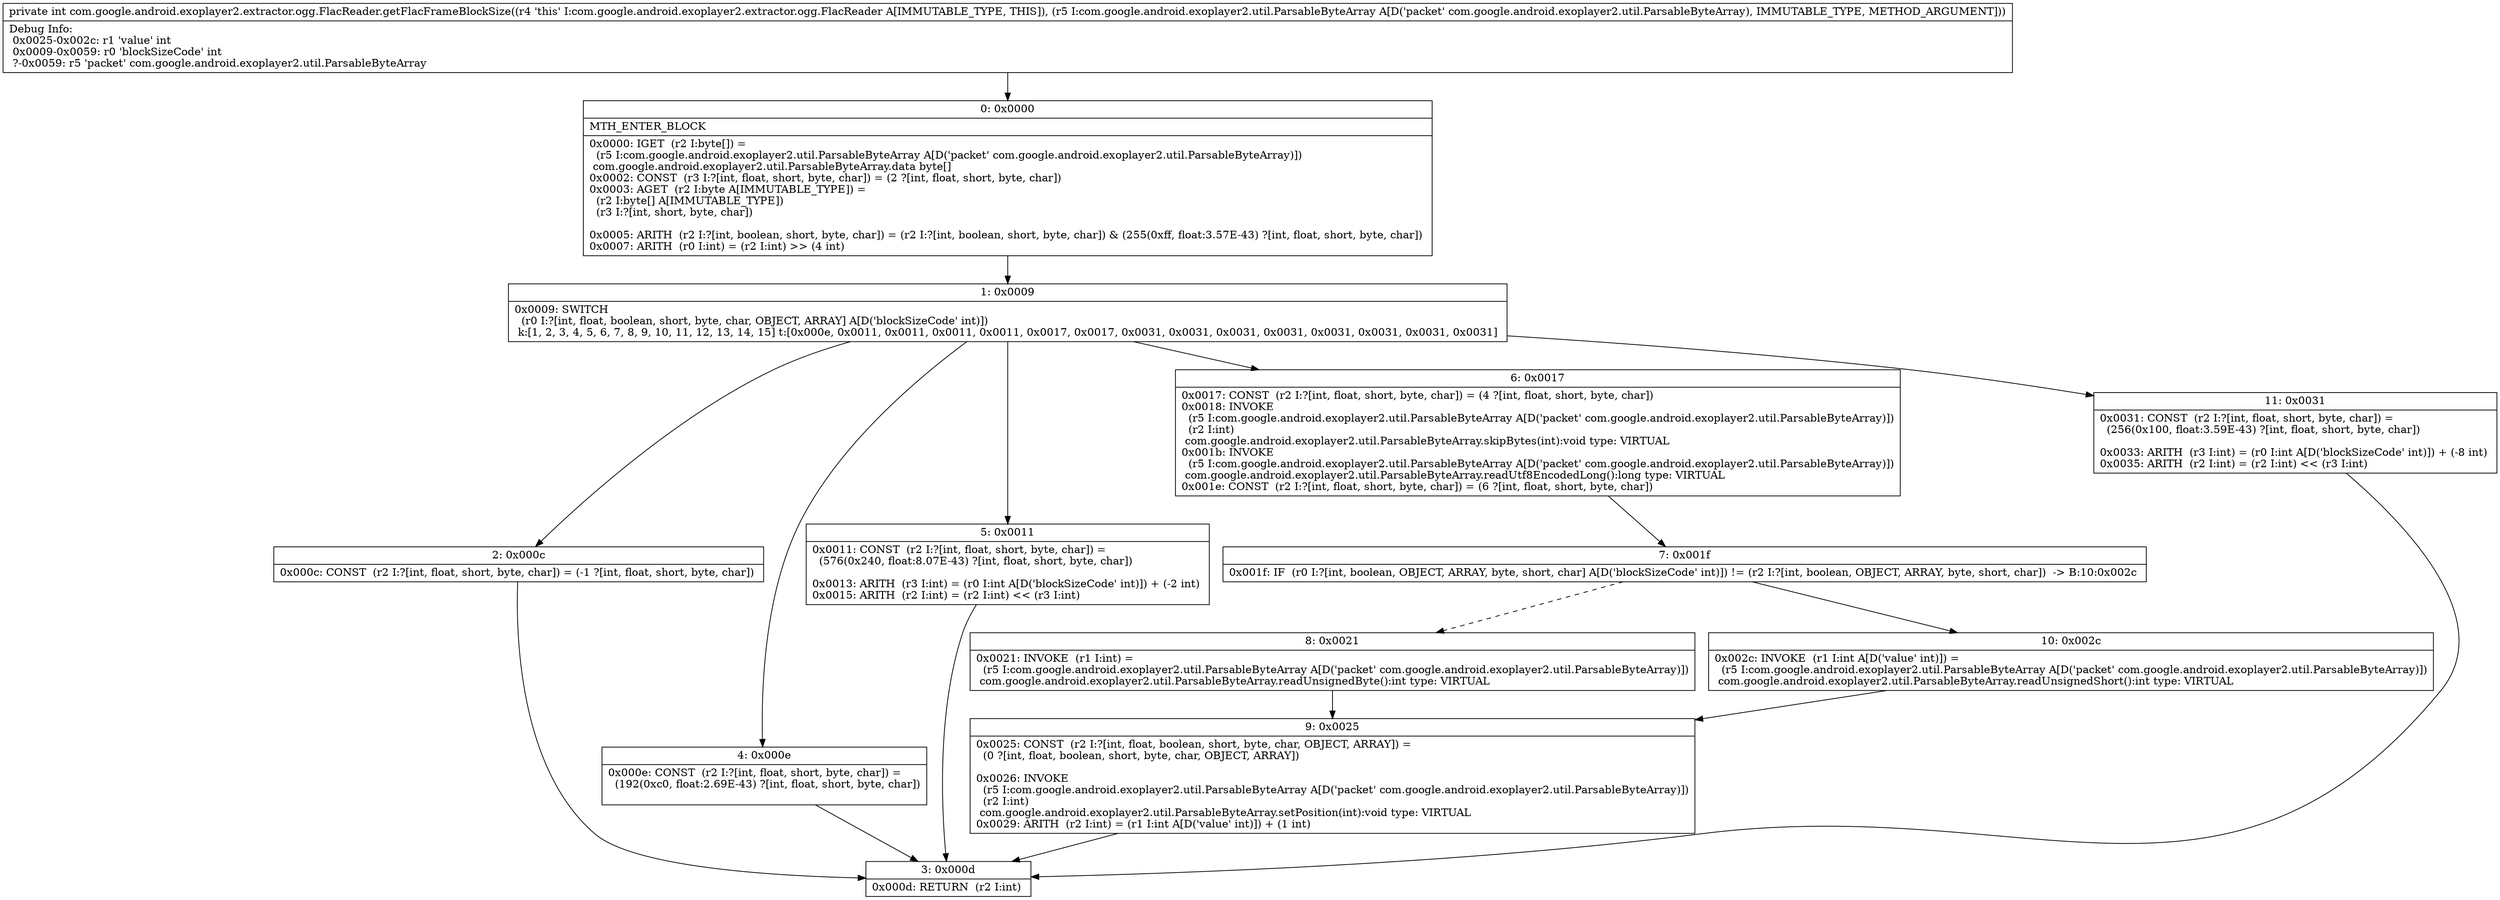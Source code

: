digraph "CFG forcom.google.android.exoplayer2.extractor.ogg.FlacReader.getFlacFrameBlockSize(Lcom\/google\/android\/exoplayer2\/util\/ParsableByteArray;)I" {
Node_0 [shape=record,label="{0\:\ 0x0000|MTH_ENTER_BLOCK\l|0x0000: IGET  (r2 I:byte[]) = \l  (r5 I:com.google.android.exoplayer2.util.ParsableByteArray A[D('packet' com.google.android.exoplayer2.util.ParsableByteArray)])\l com.google.android.exoplayer2.util.ParsableByteArray.data byte[] \l0x0002: CONST  (r3 I:?[int, float, short, byte, char]) = (2 ?[int, float, short, byte, char]) \l0x0003: AGET  (r2 I:byte A[IMMUTABLE_TYPE]) = \l  (r2 I:byte[] A[IMMUTABLE_TYPE])\l  (r3 I:?[int, short, byte, char])\l \l0x0005: ARITH  (r2 I:?[int, boolean, short, byte, char]) = (r2 I:?[int, boolean, short, byte, char]) & (255(0xff, float:3.57E\-43) ?[int, float, short, byte, char]) \l0x0007: ARITH  (r0 I:int) = (r2 I:int) \>\> (4 int) \l}"];
Node_1 [shape=record,label="{1\:\ 0x0009|0x0009: SWITCH  \l  (r0 I:?[int, float, boolean, short, byte, char, OBJECT, ARRAY] A[D('blockSizeCode' int)])\l k:[1, 2, 3, 4, 5, 6, 7, 8, 9, 10, 11, 12, 13, 14, 15] t:[0x000e, 0x0011, 0x0011, 0x0011, 0x0011, 0x0017, 0x0017, 0x0031, 0x0031, 0x0031, 0x0031, 0x0031, 0x0031, 0x0031, 0x0031] \l}"];
Node_2 [shape=record,label="{2\:\ 0x000c|0x000c: CONST  (r2 I:?[int, float, short, byte, char]) = (\-1 ?[int, float, short, byte, char]) \l}"];
Node_3 [shape=record,label="{3\:\ 0x000d|0x000d: RETURN  (r2 I:int) \l}"];
Node_4 [shape=record,label="{4\:\ 0x000e|0x000e: CONST  (r2 I:?[int, float, short, byte, char]) = \l  (192(0xc0, float:2.69E\-43) ?[int, float, short, byte, char])\l \l}"];
Node_5 [shape=record,label="{5\:\ 0x0011|0x0011: CONST  (r2 I:?[int, float, short, byte, char]) = \l  (576(0x240, float:8.07E\-43) ?[int, float, short, byte, char])\l \l0x0013: ARITH  (r3 I:int) = (r0 I:int A[D('blockSizeCode' int)]) + (\-2 int) \l0x0015: ARITH  (r2 I:int) = (r2 I:int) \<\< (r3 I:int) \l}"];
Node_6 [shape=record,label="{6\:\ 0x0017|0x0017: CONST  (r2 I:?[int, float, short, byte, char]) = (4 ?[int, float, short, byte, char]) \l0x0018: INVOKE  \l  (r5 I:com.google.android.exoplayer2.util.ParsableByteArray A[D('packet' com.google.android.exoplayer2.util.ParsableByteArray)])\l  (r2 I:int)\l com.google.android.exoplayer2.util.ParsableByteArray.skipBytes(int):void type: VIRTUAL \l0x001b: INVOKE  \l  (r5 I:com.google.android.exoplayer2.util.ParsableByteArray A[D('packet' com.google.android.exoplayer2.util.ParsableByteArray)])\l com.google.android.exoplayer2.util.ParsableByteArray.readUtf8EncodedLong():long type: VIRTUAL \l0x001e: CONST  (r2 I:?[int, float, short, byte, char]) = (6 ?[int, float, short, byte, char]) \l}"];
Node_7 [shape=record,label="{7\:\ 0x001f|0x001f: IF  (r0 I:?[int, boolean, OBJECT, ARRAY, byte, short, char] A[D('blockSizeCode' int)]) != (r2 I:?[int, boolean, OBJECT, ARRAY, byte, short, char])  \-\> B:10:0x002c \l}"];
Node_8 [shape=record,label="{8\:\ 0x0021|0x0021: INVOKE  (r1 I:int) = \l  (r5 I:com.google.android.exoplayer2.util.ParsableByteArray A[D('packet' com.google.android.exoplayer2.util.ParsableByteArray)])\l com.google.android.exoplayer2.util.ParsableByteArray.readUnsignedByte():int type: VIRTUAL \l}"];
Node_9 [shape=record,label="{9\:\ 0x0025|0x0025: CONST  (r2 I:?[int, float, boolean, short, byte, char, OBJECT, ARRAY]) = \l  (0 ?[int, float, boolean, short, byte, char, OBJECT, ARRAY])\l \l0x0026: INVOKE  \l  (r5 I:com.google.android.exoplayer2.util.ParsableByteArray A[D('packet' com.google.android.exoplayer2.util.ParsableByteArray)])\l  (r2 I:int)\l com.google.android.exoplayer2.util.ParsableByteArray.setPosition(int):void type: VIRTUAL \l0x0029: ARITH  (r2 I:int) = (r1 I:int A[D('value' int)]) + (1 int) \l}"];
Node_10 [shape=record,label="{10\:\ 0x002c|0x002c: INVOKE  (r1 I:int A[D('value' int)]) = \l  (r5 I:com.google.android.exoplayer2.util.ParsableByteArray A[D('packet' com.google.android.exoplayer2.util.ParsableByteArray)])\l com.google.android.exoplayer2.util.ParsableByteArray.readUnsignedShort():int type: VIRTUAL \l}"];
Node_11 [shape=record,label="{11\:\ 0x0031|0x0031: CONST  (r2 I:?[int, float, short, byte, char]) = \l  (256(0x100, float:3.59E\-43) ?[int, float, short, byte, char])\l \l0x0033: ARITH  (r3 I:int) = (r0 I:int A[D('blockSizeCode' int)]) + (\-8 int) \l0x0035: ARITH  (r2 I:int) = (r2 I:int) \<\< (r3 I:int) \l}"];
MethodNode[shape=record,label="{private int com.google.android.exoplayer2.extractor.ogg.FlacReader.getFlacFrameBlockSize((r4 'this' I:com.google.android.exoplayer2.extractor.ogg.FlacReader A[IMMUTABLE_TYPE, THIS]), (r5 I:com.google.android.exoplayer2.util.ParsableByteArray A[D('packet' com.google.android.exoplayer2.util.ParsableByteArray), IMMUTABLE_TYPE, METHOD_ARGUMENT]))  | Debug Info:\l  0x0025\-0x002c: r1 'value' int\l  0x0009\-0x0059: r0 'blockSizeCode' int\l  ?\-0x0059: r5 'packet' com.google.android.exoplayer2.util.ParsableByteArray\l}"];
MethodNode -> Node_0;
Node_0 -> Node_1;
Node_1 -> Node_2;
Node_1 -> Node_4;
Node_1 -> Node_5;
Node_1 -> Node_6;
Node_1 -> Node_11;
Node_2 -> Node_3;
Node_4 -> Node_3;
Node_5 -> Node_3;
Node_6 -> Node_7;
Node_7 -> Node_8[style=dashed];
Node_7 -> Node_10;
Node_8 -> Node_9;
Node_9 -> Node_3;
Node_10 -> Node_9;
Node_11 -> Node_3;
}

